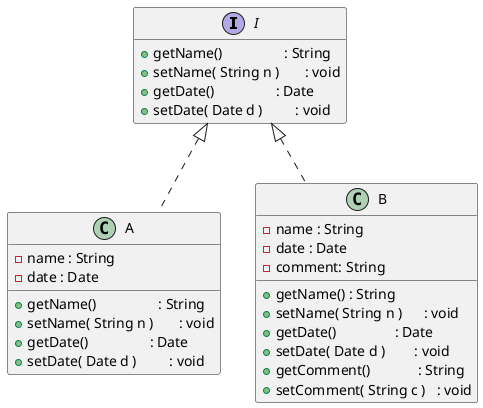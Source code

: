 @startuml
interface I {
    + getName()                 : String
    + setName( String n )       : void
    + getDate()                 : Date
    + setDate( Date d )         : void
}
hide  I fields

class A implements I {
    - name : String
    - date : Date
    + getName()                 : String
    + setName( String n )       : void
    + getDate()                 : Date
    + setDate( Date d )         : void
}

class B implements I {
     - name : String
     - date : Date
     - comment: String
     + getName() : String
     + setName( String n )      : void
     + getDate()                : Date
     + setDate( Date d )        : void
     + getComment()             : String
     + setComment( String c )   : void
}
@enduml
